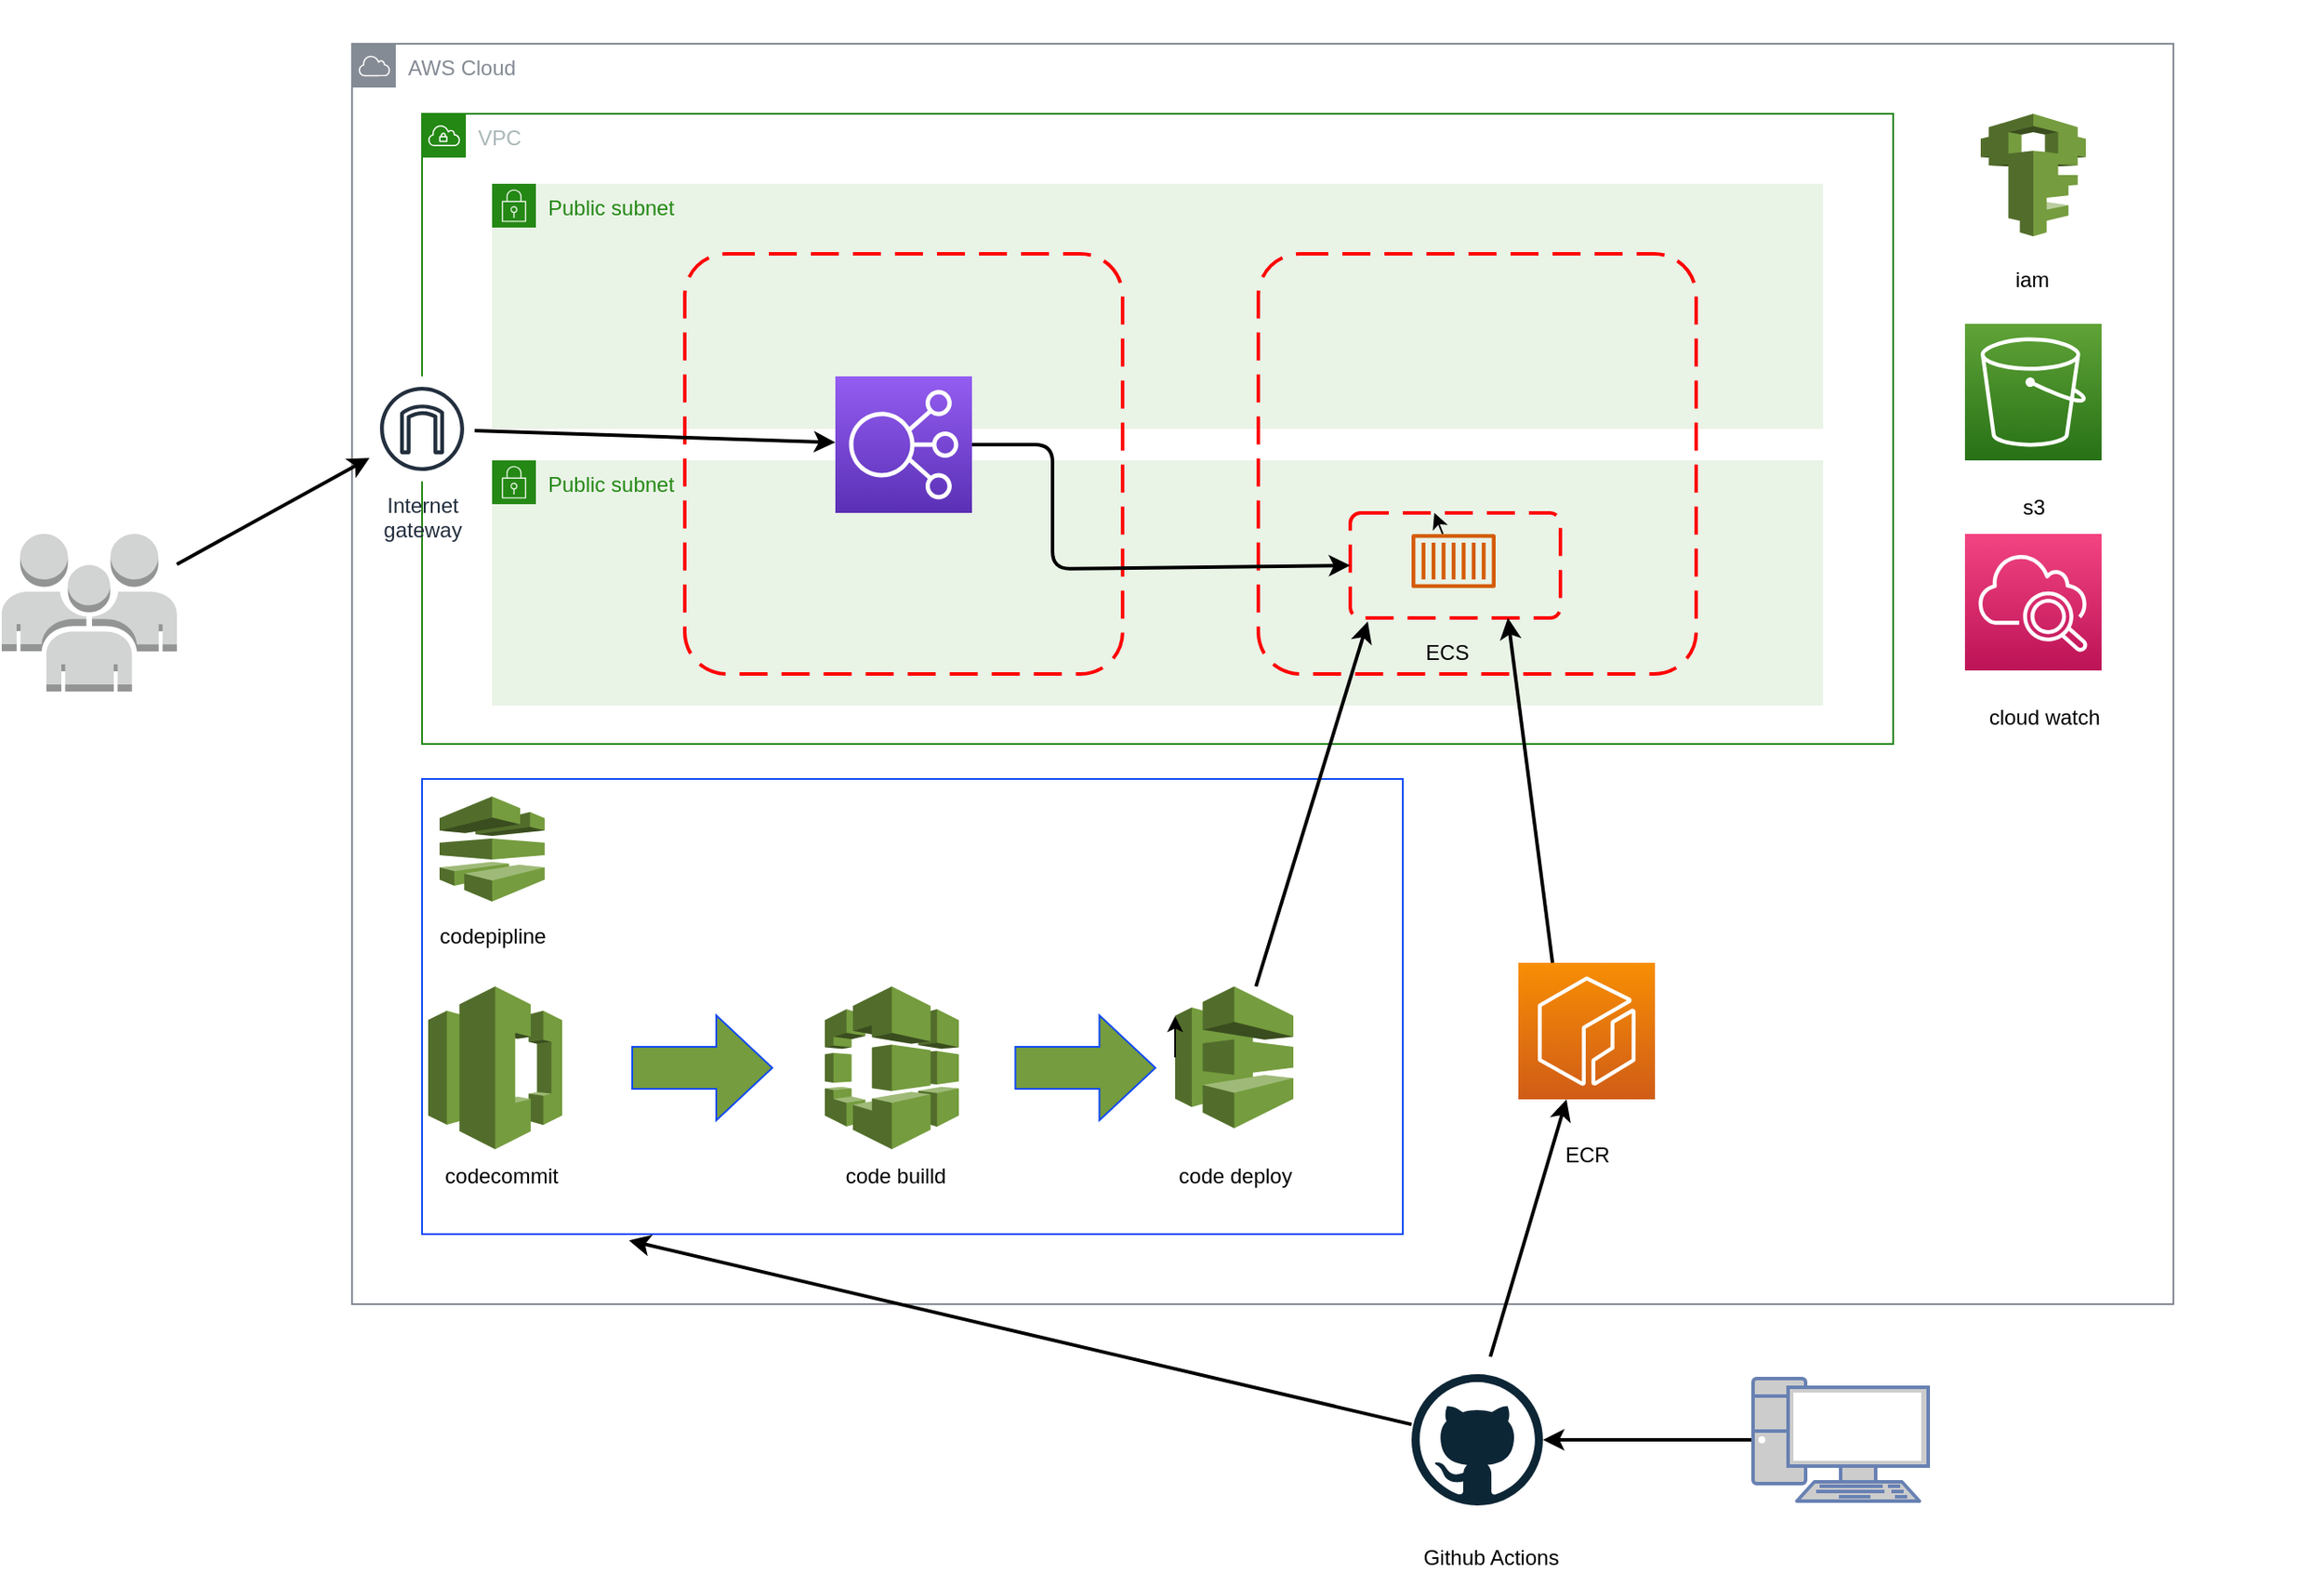 <mxfile>
    <diagram id="zx6Mof1Fe3e_K5SjAvGE" name="Page-1">
        <mxGraphModel dx="1691" dy="920" grid="1" gridSize="10" guides="1" tooltips="1" connect="1" arrows="1" fold="1" page="1" pageScale="1" pageWidth="1654" pageHeight="1169" background="#ffffff" math="0" shadow="0">
            <root>
                <mxCell id="0"/>
                <mxCell id="1" parent="0"/>
                <mxCell id="38" value="Public subnet" style="points=[[0,0],[0.25,0],[0.5,0],[0.75,0],[1,0],[1,0.25],[1,0.5],[1,0.75],[1,1],[0.75,1],[0.5,1],[0.25,1],[0,1],[0,0.75],[0,0.5],[0,0.25]];outlineConnect=0;gradientColor=none;html=1;whiteSpace=wrap;fontSize=12;fontStyle=0;container=1;pointerEvents=0;collapsible=0;recursiveResize=0;shape=mxgraph.aws4.group;grIcon=mxgraph.aws4.group_security_group;grStroke=0;strokeColor=#248814;fillColor=#E9F3E6;verticalAlign=top;align=left;spacingLeft=30;fontColor=#248814;dashed=0;" vertex="1" parent="1">
                    <mxGeometry x="320" y="160" width="760" height="140" as="geometry"/>
                </mxCell>
                <mxCell id="42" value="Public subnet" style="points=[[0,0],[0.25,0],[0.5,0],[0.75,0],[1,0],[1,0.25],[1,0.5],[1,0.75],[1,1],[0.75,1],[0.5,1],[0.25,1],[0,1],[0,0.75],[0,0.5],[0,0.25]];outlineConnect=0;gradientColor=none;html=1;whiteSpace=wrap;fontSize=12;fontStyle=0;container=1;pointerEvents=0;collapsible=0;recursiveResize=0;shape=mxgraph.aws4.group;grIcon=mxgraph.aws4.group_security_group;grStroke=0;strokeColor=#248814;fillColor=#E9F3E6;verticalAlign=top;align=left;spacingLeft=30;fontColor=#248814;dashed=0;" vertex="1" parent="1">
                    <mxGeometry x="320" y="318" width="760" height="140" as="geometry"/>
                </mxCell>
                <mxCell id="4" value="AWS Cloud" style="sketch=0;outlineConnect=0;gradientColor=none;html=1;whiteSpace=wrap;fontSize=12;fontStyle=0;shape=mxgraph.aws4.group;grIcon=mxgraph.aws4.group_aws_cloud;strokeColor=#858B94;fillColor=none;verticalAlign=top;align=left;spacingLeft=30;fontColor=#858B94;dashed=0;" vertex="1" parent="1">
                    <mxGeometry x="240" y="80" width="1040" height="720" as="geometry"/>
                </mxCell>
                <mxCell id="16" value="" style="rounded=0;whiteSpace=wrap;html=1;fontColor=#000000;fillColor=none;strokeColor=#124af3;" vertex="1" parent="1">
                    <mxGeometry x="280" y="500" width="560" height="260" as="geometry"/>
                </mxCell>
                <mxCell id="7" value="VPC" style="points=[[0,0],[0.25,0],[0.5,0],[0.75,0],[1,0],[1,0.25],[1,0.5],[1,0.75],[1,1],[0.75,1],[0.5,1],[0.25,1],[0,1],[0,0.75],[0,0.5],[0,0.25]];outlineConnect=0;gradientColor=none;html=1;whiteSpace=wrap;fontSize=12;fontStyle=0;container=1;pointerEvents=0;collapsible=0;recursiveResize=0;shape=mxgraph.aws4.group;grIcon=mxgraph.aws4.group_vpc;strokeColor=#248814;fillColor=none;verticalAlign=top;align=left;spacingLeft=30;fontColor=#AAB7B8;dashed=0;" vertex="1" parent="1">
                    <mxGeometry x="280" y="120" width="840" height="360" as="geometry"/>
                </mxCell>
                <mxCell id="45" value="" style="rounded=1;arcSize=10;dashed=1;strokeColor=#ff0000;fillColor=none;gradientColor=none;dashPattern=8 4;strokeWidth=2;fontColor=#000000;" vertex="1" parent="7">
                    <mxGeometry x="150" y="80" width="250" height="240" as="geometry"/>
                </mxCell>
                <mxCell id="46" value="" style="rounded=1;arcSize=10;dashed=1;strokeColor=#ff0000;fillColor=none;gradientColor=none;dashPattern=8 4;strokeWidth=2;fontColor=#000000;" vertex="1" parent="7">
                    <mxGeometry x="477.5" y="80" width="250" height="240" as="geometry"/>
                </mxCell>
                <mxCell id="47" value="" style="sketch=0;points=[[0,0,0],[0.25,0,0],[0.5,0,0],[0.75,0,0],[1,0,0],[0,1,0],[0.25,1,0],[0.5,1,0],[0.75,1,0],[1,1,0],[0,0.25,0],[0,0.5,0],[0,0.75,0],[1,0.25,0],[1,0.5,0],[1,0.75,0]];outlineConnect=0;fontColor=#232F3E;gradientColor=#945DF2;gradientDirection=north;fillColor=#5A30B5;strokeColor=#ffffff;dashed=0;verticalLabelPosition=bottom;verticalAlign=top;align=center;html=1;fontSize=12;fontStyle=0;aspect=fixed;shape=mxgraph.aws4.resourceIcon;resIcon=mxgraph.aws4.elastic_load_balancing;" vertex="1" parent="7">
                    <mxGeometry x="236" y="150" width="78" height="78" as="geometry"/>
                </mxCell>
                <mxCell id="51" value="" style="whiteSpace=wrap;html=1;fillColor=none;strokeColor=#ff0000;fontColor=#000000;rounded=1;arcSize=10;dashed=1;gradientColor=none;dashPattern=8 4;strokeWidth=2;" vertex="1" parent="7">
                    <mxGeometry x="530" y="228" width="120" height="60" as="geometry"/>
                </mxCell>
                <mxCell id="52" value="" style="edgeStyle=none;html=1;fontColor=#000000;startArrow=none;" edge="1" parent="7" source="50" target="51">
                    <mxGeometry relative="1" as="geometry"/>
                </mxCell>
                <mxCell id="50" value="" style="sketch=0;outlineConnect=0;fontColor=#232F3E;gradientColor=none;fillColor=#D45B07;strokeColor=none;dashed=0;verticalLabelPosition=bottom;verticalAlign=top;align=center;html=1;fontSize=12;fontStyle=0;aspect=fixed;pointerEvents=1;shape=mxgraph.aws4.container_1;" vertex="1" parent="7">
                    <mxGeometry x="565" y="240" width="48" height="31" as="geometry"/>
                </mxCell>
                <mxCell id="54" value="&lt;br&gt;ECS" style="text;html=1;align=center;verticalAlign=middle;resizable=0;points=[];autosize=1;strokeColor=none;fillColor=none;fontColor=#000000;" vertex="1" parent="7">
                    <mxGeometry x="560" y="280" width="50" height="40" as="geometry"/>
                </mxCell>
                <mxCell id="70" value="" style="endArrow=classic;html=1;strokeColor=#000000;strokeWidth=2;fontColor=#000000;entryX=0;entryY=0.5;entryDx=0;entryDy=0;exitX=1;exitY=0.5;exitDx=0;exitDy=0;exitPerimeter=0;" edge="1" parent="7" source="47" target="51">
                    <mxGeometry width="50" height="50" relative="1" as="geometry">
                        <mxPoint x="560" y="450" as="sourcePoint"/>
                        <mxPoint x="610" y="400" as="targetPoint"/>
                        <Array as="points">
                            <mxPoint x="360" y="189"/>
                            <mxPoint x="360" y="260"/>
                        </Array>
                    </mxGeometry>
                </mxCell>
                <mxCell id="6" value="" style="outlineConnect=0;dashed=0;verticalLabelPosition=bottom;verticalAlign=top;align=center;html=1;shape=mxgraph.aws3.users;fillColor=#D2D3D3;gradientColor=none;" vertex="1" parent="1">
                    <mxGeometry x="40" y="360" width="100" height="90" as="geometry"/>
                </mxCell>
                <mxCell id="11" value="" style="outlineConnect=0;dashed=0;verticalLabelPosition=bottom;verticalAlign=top;align=center;html=1;shape=mxgraph.aws3.codepipeline;fillColor=#759C3E;gradientColor=none;" vertex="1" parent="1">
                    <mxGeometry x="290" y="510" width="60" height="60" as="geometry"/>
                </mxCell>
                <mxCell id="15" value="codepipline" style="text;html=1;align=center;verticalAlign=middle;resizable=0;points=[];autosize=1;strokeColor=none;fillColor=none;fontColor=#000000;" vertex="1" parent="1">
                    <mxGeometry x="280" y="575" width="80" height="30" as="geometry"/>
                </mxCell>
                <mxCell id="19" value="" style="sketch=0;points=[[0,0,0],[0.25,0,0],[0.5,0,0],[0.75,0,0],[1,0,0],[0,1,0],[0.25,1,0],[0.5,1,0],[0.75,1,0],[1,1,0],[0,0.25,0],[0,0.5,0],[0,0.75,0],[1,0.25,0],[1,0.5,0],[1,0.75,0]];outlineConnect=0;fontColor=#232F3E;gradientColor=#F78E04;gradientDirection=north;fillColor=#D05C17;strokeColor=#ffffff;dashed=0;verticalLabelPosition=bottom;verticalAlign=top;align=center;html=1;fontSize=12;fontStyle=0;aspect=fixed;shape=mxgraph.aws4.resourceIcon;resIcon=mxgraph.aws4.ecr;" vertex="1" parent="1">
                    <mxGeometry x="906" y="605" width="78" height="78" as="geometry"/>
                </mxCell>
                <mxCell id="20" value="ECR" style="text;html=1;align=center;verticalAlign=middle;resizable=0;points=[];autosize=1;strokeColor=none;fillColor=none;fontColor=#000000;" vertex="1" parent="1">
                    <mxGeometry x="920" y="700" width="50" height="30" as="geometry"/>
                </mxCell>
                <mxCell id="21" value="" style="sketch=0;points=[[0,0,0],[0.25,0,0],[0.5,0,0],[0.75,0,0],[1,0,0],[0,1,0],[0.25,1,0],[0.5,1,0],[0.75,1,0],[1,1,0],[0,0.25,0],[0,0.5,0],[0,0.75,0],[1,0.25,0],[1,0.5,0],[1,0.75,0]];outlineConnect=0;fontColor=#232F3E;gradientColor=#60A337;gradientDirection=north;fillColor=#277116;strokeColor=#ffffff;dashed=0;verticalLabelPosition=bottom;verticalAlign=top;align=center;html=1;fontSize=12;fontStyle=0;aspect=fixed;shape=mxgraph.aws4.resourceIcon;resIcon=mxgraph.aws4.s3;" vertex="1" parent="1">
                    <mxGeometry x="1161" y="240" width="78" height="78" as="geometry"/>
                </mxCell>
                <mxCell id="22" value="s3" style="text;html=1;align=center;verticalAlign=middle;resizable=0;points=[];autosize=1;strokeColor=none;fillColor=none;fontColor=#000000;" vertex="1" parent="1">
                    <mxGeometry x="1180" y="330" width="40" height="30" as="geometry"/>
                </mxCell>
                <mxCell id="23" value="" style="outlineConnect=0;dashed=0;verticalLabelPosition=bottom;verticalAlign=top;align=center;html=1;shape=mxgraph.aws3.iam;fillColor=#759C3E;gradientColor=none;strokeColor=#124af3;fontColor=#000000;" vertex="1" parent="1">
                    <mxGeometry x="1170" y="120" width="60" height="70" as="geometry"/>
                </mxCell>
                <mxCell id="24" value="iam" style="text;html=1;align=center;verticalAlign=middle;resizable=0;points=[];autosize=1;strokeColor=none;fillColor=none;fontColor=#000000;" vertex="1" parent="1">
                    <mxGeometry x="1179" y="200" width="40" height="30" as="geometry"/>
                </mxCell>
                <mxCell id="25" value="" style="sketch=0;points=[[0,0,0],[0.25,0,0],[0.5,0,0],[0.75,0,0],[1,0,0],[0,1,0],[0.25,1,0],[0.5,1,0],[0.75,1,0],[1,1,0],[0,0.25,0],[0,0.5,0],[0,0.75,0],[1,0.25,0],[1,0.5,0],[1,0.75,0]];points=[[0,0,0],[0.25,0,0],[0.5,0,0],[0.75,0,0],[1,0,0],[0,1,0],[0.25,1,0],[0.5,1,0],[0.75,1,0],[1,1,0],[0,0.25,0],[0,0.5,0],[0,0.75,0],[1,0.25,0],[1,0.5,0],[1,0.75,0]];outlineConnect=0;fontColor=#232F3E;gradientColor=#F34482;gradientDirection=north;fillColor=#BC1356;strokeColor=#ffffff;dashed=0;verticalLabelPosition=bottom;verticalAlign=top;align=center;html=1;fontSize=12;fontStyle=0;aspect=fixed;shape=mxgraph.aws4.resourceIcon;resIcon=mxgraph.aws4.cloudwatch_2;" vertex="1" parent="1">
                    <mxGeometry x="1161" y="360" width="78" height="78" as="geometry"/>
                </mxCell>
                <mxCell id="26" value="cloud watch" style="text;html=1;align=center;verticalAlign=middle;resizable=0;points=[];autosize=1;strokeColor=none;fillColor=none;fontColor=#000000;" vertex="1" parent="1">
                    <mxGeometry x="1161" y="450" width="90" height="30" as="geometry"/>
                </mxCell>
                <mxCell id="27" value="" style="dashed=0;outlineConnect=0;html=1;align=center;labelPosition=center;verticalLabelPosition=bottom;verticalAlign=top;shape=mxgraph.weblogos.github;strokeColor=#124af3;fontColor=#000000;fillColor=none;" vertex="1" parent="1">
                    <mxGeometry x="845" y="840" width="75" height="75" as="geometry"/>
                </mxCell>
                <mxCell id="55" value="" style="edgeStyle=none;html=1;fontColor=#000000;startArrow=none;startFill=0;strokeColor=#000000;endArrow=classic;endFill=1;strokeWidth=2;" edge="1" parent="1" source="28" target="27">
                    <mxGeometry relative="1" as="geometry"/>
                </mxCell>
                <mxCell id="28" value="" style="fontColor=#0066CC;verticalAlign=top;verticalLabelPosition=bottom;labelPosition=center;align=center;html=1;outlineConnect=0;fillColor=#CCCCCC;strokeColor=#6881B3;gradientColor=none;gradientDirection=north;strokeWidth=2;shape=mxgraph.networks.pc;" vertex="1" parent="1">
                    <mxGeometry x="1040" y="842.5" width="100" height="70" as="geometry"/>
                </mxCell>
                <mxCell id="29" value="Github Actions" style="text;html=1;align=center;verticalAlign=middle;resizable=0;points=[];autosize=1;strokeColor=none;fillColor=none;fontColor=#000000;" vertex="1" parent="1">
                    <mxGeometry x="840" y="930" width="100" height="30" as="geometry"/>
                </mxCell>
                <mxCell id="30" value="" style="outlineConnect=0;dashed=0;verticalLabelPosition=bottom;verticalAlign=top;align=center;html=1;shape=mxgraph.aws3.codecommit;fillColor=#759C3E;gradientColor=none;strokeColor=#124af3;fontColor=#000000;" vertex="1" parent="1">
                    <mxGeometry x="283.5" y="618.5" width="76.5" height="93" as="geometry"/>
                </mxCell>
                <mxCell id="56" value="" style="edgeStyle=none;html=1;strokeColor=#000000;strokeWidth=2;fontColor=#000000;startArrow=none;startFill=0;endArrow=classic;endFill=1;" edge="1" parent="1" source="31" target="30">
                    <mxGeometry relative="1" as="geometry"/>
                </mxCell>
                <mxCell id="31" value="codecommit" style="text;html=1;align=center;verticalAlign=middle;resizable=0;points=[];autosize=1;strokeColor=none;fillColor=none;fontColor=#000000;" vertex="1" parent="1">
                    <mxGeometry x="280" y="711.5" width="90" height="30" as="geometry"/>
                </mxCell>
                <mxCell id="32" value="" style="outlineConnect=0;dashed=0;verticalLabelPosition=bottom;verticalAlign=top;align=center;html=1;shape=mxgraph.aws3.codebuild;fillColor=#759C3E;gradientColor=none;strokeColor=#124af3;fontColor=#000000;" vertex="1" parent="1">
                    <mxGeometry x="510" y="618.5" width="76.5" height="93" as="geometry"/>
                </mxCell>
                <mxCell id="34" value="" style="outlineConnect=0;dashed=0;verticalLabelPosition=bottom;verticalAlign=top;align=center;html=1;shape=mxgraph.aws3.codedeploy;fillColor=#759C3E;gradientColor=none;strokeColor=#124af3;fontColor=#000000;" vertex="1" parent="1">
                    <mxGeometry x="710" y="618.5" width="67.5" height="81" as="geometry"/>
                </mxCell>
                <mxCell id="35" style="edgeStyle=none;html=1;exitX=0;exitY=0.5;exitDx=0;exitDy=0;exitPerimeter=0;entryX=0;entryY=0.21;entryDx=0;entryDy=0;entryPerimeter=0;fontColor=#000000;" edge="1" parent="1" source="34" target="34">
                    <mxGeometry relative="1" as="geometry"/>
                </mxCell>
                <mxCell id="36" value="code builld" style="text;html=1;align=center;verticalAlign=middle;resizable=0;points=[];autosize=1;strokeColor=none;fillColor=none;fontColor=#000000;" vertex="1" parent="1">
                    <mxGeometry x="510" y="711.5" width="80" height="30" as="geometry"/>
                </mxCell>
                <mxCell id="37" value="code deploy" style="text;html=1;align=center;verticalAlign=middle;resizable=0;points=[];autosize=1;strokeColor=none;fillColor=none;fontColor=#000000;" vertex="1" parent="1">
                    <mxGeometry x="698.75" y="711.5" width="90" height="30" as="geometry"/>
                </mxCell>
                <mxCell id="59" value="" style="endArrow=none;html=1;strokeColor=#000000;strokeWidth=2;fontColor=#000000;endFill=0;startArrow=classic;startFill=1;" edge="1" parent="1" source="19">
                    <mxGeometry width="50" height="50" relative="1" as="geometry">
                        <mxPoint x="850" y="660" as="sourcePoint"/>
                        <mxPoint x="890" y="830" as="targetPoint"/>
                    </mxGeometry>
                </mxCell>
                <mxCell id="60" value="" style="endArrow=none;html=1;strokeColor=#000000;strokeWidth=2;fontColor=#000000;exitX=0.211;exitY=1.014;exitDx=0;exitDy=0;exitPerimeter=0;startArrow=classic;startFill=1;endFill=0;" edge="1" parent="1" source="16" target="27">
                    <mxGeometry width="50" height="50" relative="1" as="geometry">
                        <mxPoint x="850" y="660" as="sourcePoint"/>
                        <mxPoint x="900" y="610" as="targetPoint"/>
                    </mxGeometry>
                </mxCell>
                <mxCell id="61" value="" style="shape=singleArrow;whiteSpace=wrap;html=1;arrowWidth=0.4;arrowSize=0.4;verticalAlign=top;fillColor=#759C3E;strokeColor=#124af3;fontColor=#000000;dashed=0;gradientColor=none;" vertex="1" parent="1">
                    <mxGeometry x="400" y="635" width="80" height="60" as="geometry"/>
                </mxCell>
                <mxCell id="63" value="" style="shape=singleArrow;whiteSpace=wrap;html=1;arrowWidth=0.4;arrowSize=0.4;verticalAlign=top;fillColor=#759C3E;strokeColor=#124af3;fontColor=#000000;dashed=0;gradientColor=none;" vertex="1" parent="1">
                    <mxGeometry x="618.75" y="635" width="80" height="60" as="geometry"/>
                </mxCell>
                <mxCell id="65" value="" style="endArrow=classic;html=1;strokeColor=#000000;strokeWidth=2;fontColor=#000000;" edge="1" parent="1" source="34">
                    <mxGeometry width="50" height="50" relative="1" as="geometry">
                        <mxPoint x="850" y="660" as="sourcePoint"/>
                        <mxPoint x="820" y="410" as="targetPoint"/>
                    </mxGeometry>
                </mxCell>
                <mxCell id="66" value="" style="endArrow=classic;html=1;strokeColor=#000000;strokeWidth=2;fontColor=#000000;entryX=0.75;entryY=1;entryDx=0;entryDy=0;exitX=0.25;exitY=0;exitDx=0;exitDy=0;exitPerimeter=0;" edge="1" parent="1" source="19" target="51">
                    <mxGeometry width="50" height="50" relative="1" as="geometry">
                        <mxPoint x="850" y="660" as="sourcePoint"/>
                        <mxPoint x="900" y="610" as="targetPoint"/>
                    </mxGeometry>
                </mxCell>
                <mxCell id="67" value="Internet&#10;gateway" style="sketch=0;outlineConnect=0;fontColor=#232F3E;gradientColor=none;strokeColor=#232F3E;fillColor=#ffffff;dashed=0;verticalLabelPosition=bottom;verticalAlign=top;align=center;html=1;fontSize=12;fontStyle=0;aspect=fixed;shape=mxgraph.aws4.resourceIcon;resIcon=mxgraph.aws4.internet_gateway;" vertex="1" parent="1">
                    <mxGeometry x="250" y="270" width="60" height="60" as="geometry"/>
                </mxCell>
                <mxCell id="68" value="" style="endArrow=classic;html=1;strokeColor=#000000;strokeWidth=2;fontColor=#000000;" edge="1" parent="1" source="6" target="67">
                    <mxGeometry width="50" height="50" relative="1" as="geometry">
                        <mxPoint x="840" y="570" as="sourcePoint"/>
                        <mxPoint x="890" y="520" as="targetPoint"/>
                    </mxGeometry>
                </mxCell>
                <mxCell id="69" value="" style="endArrow=classic;html=1;strokeColor=#000000;strokeWidth=2;fontColor=#000000;" edge="1" parent="1" source="67" target="47">
                    <mxGeometry width="50" height="50" relative="1" as="geometry">
                        <mxPoint x="840" y="570" as="sourcePoint"/>
                        <mxPoint x="890" y="520" as="targetPoint"/>
                    </mxGeometry>
                </mxCell>
                <mxCell id="71" value="&amp;nbsp;" style="text;html=1;align=center;verticalAlign=middle;resizable=0;points=[];autosize=1;strokeColor=none;fillColor=none;fontColor=#000000;" vertex="1" parent="1">
                    <mxGeometry x="1335" y="55" width="30" height="30" as="geometry"/>
                </mxCell>
            </root>
        </mxGraphModel>
    </diagram>
</mxfile>
